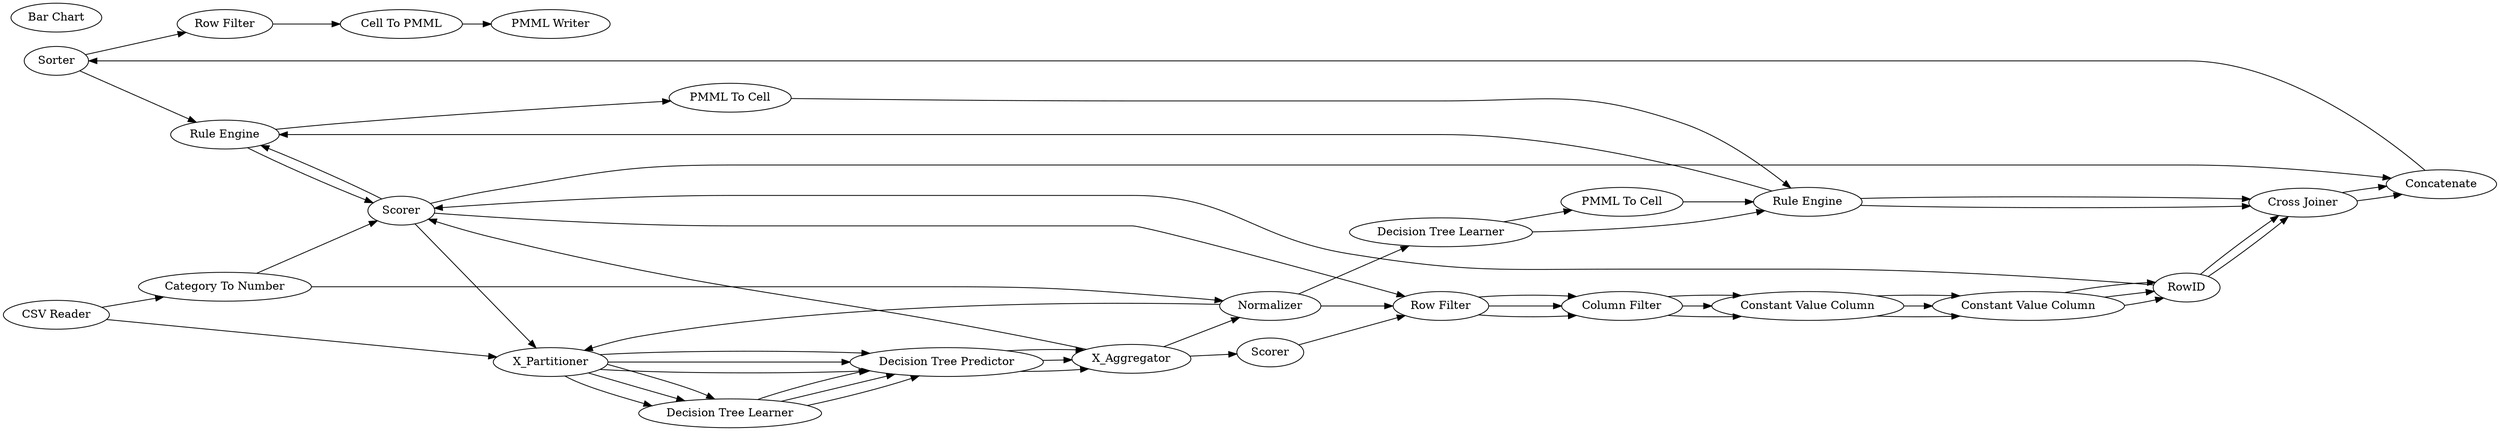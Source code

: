 digraph {
	52 [label=Sorter]
	53 [label="Row Filter"]
	54 [label="Cell To PMML"]
	58 [label="Category To Number"]
	59 [label="Bar Chart"]
	60 [label="CSV Reader"]
	63 [label="PMML Writer"]
	64 [label=Concatenate]
	2 [label=X_Partitioner]
	7 [label=X_Aggregator]
	31 [label="RProp MLP Learner"]
	32 [label="MultiLayerPerceptron Predictor"]
	9 [label="Row Filter"]
	290 [label="Constant Value Column"]
	292 [label="Constant Value Column"]
	293 [label=RowID]
	294 [label="Column Filter"]
	38 [label="Cross Joiner"]
	39 [label=Normalizer]
	40 [label=Scorer]
	22 [label="PMML To Cell"]
	34 [label="Rule Engine"]
	35 [label="RProp MLP Learner"]
	2 [label=X_Partitioner]
	7 [label=X_Aggregator]
	31 [label="SVM Learner"]
	32 [label="SVM Predictor"]
	39 [label="Cross Joiner"]
	40 [label=Normalizer]
	41 [label=Scorer]
	33 [label="SVM Learner"]
	34 [label="PMML To Cell"]
	35 [label="Rule Engine"]
	9 [label="Row Filter"]
	290 [label="Constant Value Column"]
	292 [label="Constant Value Column"]
	293 [label=RowID]
	294 [label="Column Filter"]
	2 [label=X_Partitioner]
	7 [label=X_Aggregator]
	28 [label="PMML To Cell"]
	31 [label="Decision Tree Learner"]
	32 [label="Decision Tree Predictor"]
	33 [label="Decision Tree Learner"]
	34 [label="Rule Engine"]
	38 [label="Cross Joiner"]
	39 [label=Scorer]
	9 [label="Row Filter"]
	290 [label="Constant Value Column"]
	292 [label="Constant Value Column"]
	293 [label=RowID]
	294 [label="Column Filter"]
	9 -> 294
	290 -> 292
	292 -> 293
	294 -> 290
	22 -> 34
	35 -> 22
	2 -> 32
	2 -> 31
	7 -> 40
	31 -> 32
	32 -> 7
	293 -> 38
	39 -> 2
	39 -> 35
	40 -> 9
	34 -> 38
	33 -> 34
	34 -> 35
	9 -> 294
	290 -> 292
	292 -> 293
	294 -> 290
	2 -> 32
	2 -> 31
	7 -> 41
	31 -> 32
	32 -> 7
	40 -> 2
	40 -> 33
	41 -> 9
	35 -> 39
	293 -> 39
	9 -> 294
	290 -> 292
	292 -> 293
	294 -> 290
	2 -> 32
	2 -> 31
	7 -> 39
	28 -> 34
	31 -> 32
	32 -> 7
	33 -> 28
	34 -> 38
	39 -> 9
	293 -> 38
	52 -> 53
	52 -> 35
	53 -> 54
	54 -> 63
	58 -> 39
	58 -> 40
	60 -> 58
	60 -> 2
	64 -> 52
	38 -> 64
	39 -> 64
	38 -> 64
	rankdir=LR
}
